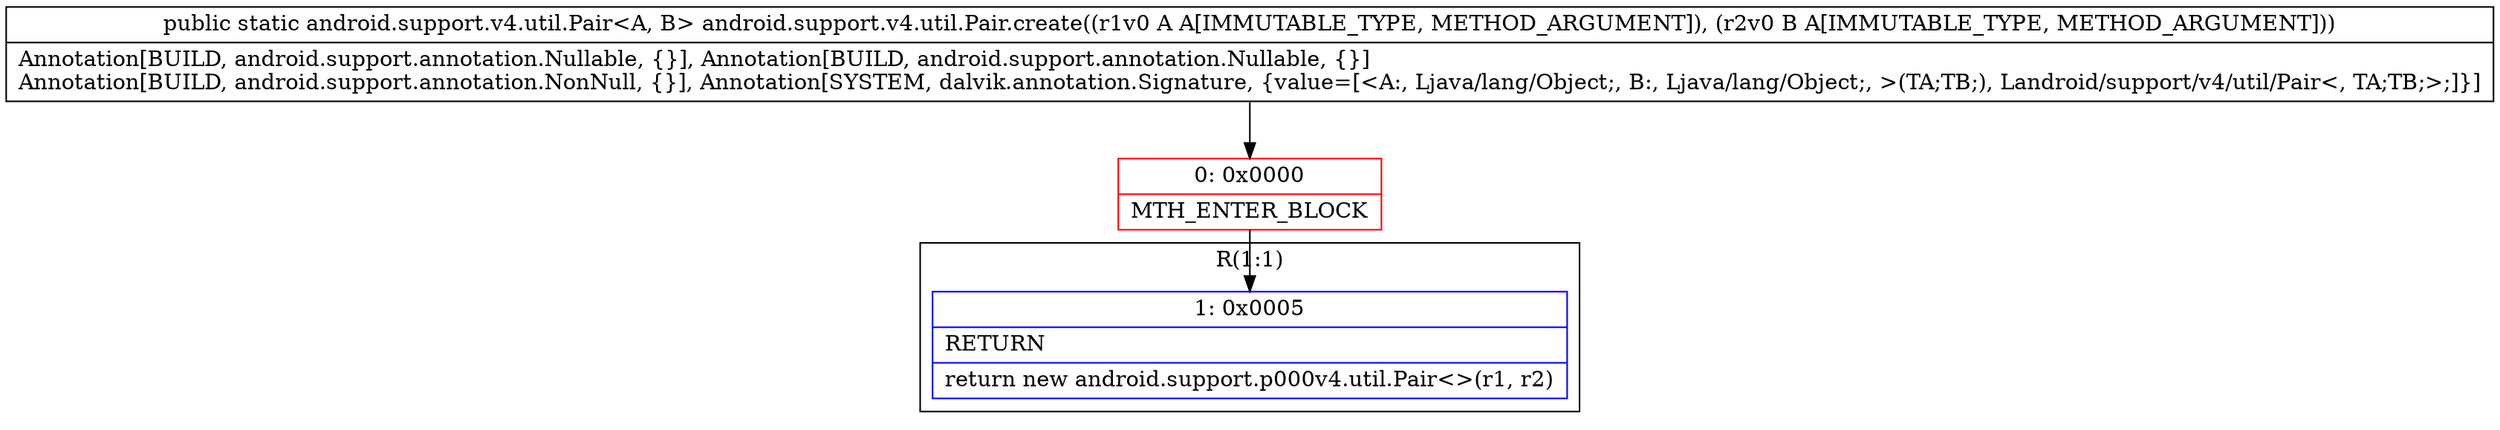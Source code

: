 digraph "CFG forandroid.support.v4.util.Pair.create(Ljava\/lang\/Object;Ljava\/lang\/Object;)Landroid\/support\/v4\/util\/Pair;" {
subgraph cluster_Region_1567956620 {
label = "R(1:1)";
node [shape=record,color=blue];
Node_1 [shape=record,label="{1\:\ 0x0005|RETURN\l|return new android.support.p000v4.util.Pair\<\>(r1, r2)\l}"];
}
Node_0 [shape=record,color=red,label="{0\:\ 0x0000|MTH_ENTER_BLOCK\l}"];
MethodNode[shape=record,label="{public static android.support.v4.util.Pair\<A, B\> android.support.v4.util.Pair.create((r1v0 A A[IMMUTABLE_TYPE, METHOD_ARGUMENT]), (r2v0 B A[IMMUTABLE_TYPE, METHOD_ARGUMENT]))  | Annotation[BUILD, android.support.annotation.Nullable, \{\}], Annotation[BUILD, android.support.annotation.Nullable, \{\}]\lAnnotation[BUILD, android.support.annotation.NonNull, \{\}], Annotation[SYSTEM, dalvik.annotation.Signature, \{value=[\<A:, Ljava\/lang\/Object;, B:, Ljava\/lang\/Object;, \>(TA;TB;), Landroid\/support\/v4\/util\/Pair\<, TA;TB;\>;]\}]\l}"];
MethodNode -> Node_0;
Node_0 -> Node_1;
}

